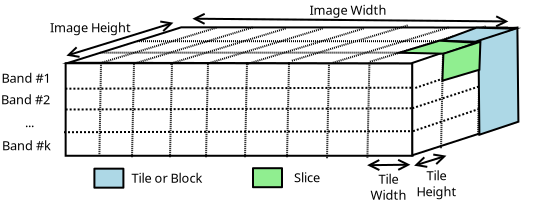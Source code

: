 <?xml version="1.0" encoding="UTF-8"?>
<dia:diagram xmlns:dia="http://www.lysator.liu.se/~alla/dia/">
  <dia:layer name="Background" visible="true">
    <dia:object type="Standard - Box" version="0" id="O0">
      <dia:attribute name="obj_pos">
        <dia:point val="5.87,10.447"/>
      </dia:attribute>
      <dia:attribute name="obj_bb">
        <dia:rectangle val="5.82,10.397;23.267,15.122"/>
      </dia:attribute>
      <dia:attribute name="elem_corner">
        <dia:point val="5.87,10.447"/>
      </dia:attribute>
      <dia:attribute name="elem_width">
        <dia:real val="17.346"/>
      </dia:attribute>
      <dia:attribute name="elem_height">
        <dia:real val="4.625"/>
      </dia:attribute>
      <dia:attribute name="show_background">
        <dia:boolean val="true"/>
      </dia:attribute>
    </dia:object>
    <dia:object type="Standard - Polygon" version="0" id="O1">
      <dia:attribute name="obj_pos">
        <dia:point val="23.2,10.35"/>
      </dia:attribute>
      <dia:attribute name="obj_bb">
        <dia:rectangle val="23.15,8.553;28.5,15.116"/>
      </dia:attribute>
      <dia:attribute name="poly_points">
        <dia:point val="23.2,10.35"/>
        <dia:point val="23.204,15.047"/>
        <dia:point val="28.45,13.35"/>
        <dia:point val="28.438,8.622"/>
      </dia:attribute>
      <dia:attribute name="show_background">
        <dia:boolean val="true"/>
      </dia:attribute>
    </dia:object>
    <dia:object type="Standard - Polygon" version="0" id="O2">
      <dia:attribute name="obj_pos">
        <dia:point val="11.65,8.65"/>
      </dia:attribute>
      <dia:attribute name="obj_bb">
        <dia:rectangle val="5.683,8.6;28.706,10.5"/>
      </dia:attribute>
      <dia:attribute name="poly_points">
        <dia:point val="11.65,8.65"/>
        <dia:point val="28.404,8.662"/>
        <dia:point val="23.15,10.45"/>
        <dia:point val="6.008,10.422"/>
      </dia:attribute>
      <dia:attribute name="show_background">
        <dia:boolean val="true"/>
      </dia:attribute>
    </dia:object>
    <dia:object type="Standard - Box" version="0" id="O3">
      <dia:attribute name="obj_pos">
        <dia:point val="28.493,8.525"/>
      </dia:attribute>
      <dia:attribute name="obj_bb">
        <dia:rectangle val="28.493,8.525;29.393,9"/>
      </dia:attribute>
      <dia:attribute name="elem_corner">
        <dia:point val="28.493,8.525"/>
      </dia:attribute>
      <dia:attribute name="elem_width">
        <dia:real val="0.9"/>
      </dia:attribute>
      <dia:attribute name="elem_height">
        <dia:real val="0.475"/>
      </dia:attribute>
      <dia:attribute name="border_width">
        <dia:real val="0"/>
      </dia:attribute>
      <dia:attribute name="border_color">
        <dia:color val="#ffffff"/>
      </dia:attribute>
      <dia:attribute name="show_background">
        <dia:boolean val="true"/>
      </dia:attribute>
      <dia:attribute name="corner_radius">
        <dia:real val="1.175e-39"/>
      </dia:attribute>
    </dia:object>
    <dia:object type="Standard - Box" version="0" id="O4">
      <dia:attribute name="obj_pos">
        <dia:point val="28.007,8.119"/>
      </dia:attribute>
      <dia:attribute name="obj_bb">
        <dia:rectangle val="28.007,8.119;28.907,8.594"/>
      </dia:attribute>
      <dia:attribute name="elem_corner">
        <dia:point val="28.007,8.119"/>
      </dia:attribute>
      <dia:attribute name="elem_width">
        <dia:real val="0.9"/>
      </dia:attribute>
      <dia:attribute name="elem_height">
        <dia:real val="0.475"/>
      </dia:attribute>
      <dia:attribute name="border_width">
        <dia:real val="0"/>
      </dia:attribute>
      <dia:attribute name="border_color">
        <dia:color val="#ffffff"/>
      </dia:attribute>
      <dia:attribute name="show_background">
        <dia:boolean val="true"/>
      </dia:attribute>
      <dia:attribute name="corner_radius">
        <dia:real val="1.175e-39"/>
      </dia:attribute>
    </dia:object>
    <dia:object type="Standard - Line" version="0" id="O5">
      <dia:attribute name="obj_pos">
        <dia:point val="5.858,11.719"/>
      </dia:attribute>
      <dia:attribute name="obj_bb">
        <dia:rectangle val="5.808,11.619;23.308,11.769"/>
      </dia:attribute>
      <dia:attribute name="conn_endpoints">
        <dia:point val="5.858,11.719"/>
        <dia:point val="23.258,11.669"/>
      </dia:attribute>
      <dia:attribute name="numcp">
        <dia:int val="1"/>
      </dia:attribute>
      <dia:attribute name="line_style">
        <dia:enum val="4"/>
      </dia:attribute>
    </dia:object>
    <dia:object type="Standard - Line" version="0" id="O6">
      <dia:attribute name="obj_pos">
        <dia:point val="5.87,12.759"/>
      </dia:attribute>
      <dia:attribute name="obj_bb">
        <dia:rectangle val="5.82,12.648;23.252,12.81"/>
      </dia:attribute>
      <dia:attribute name="conn_endpoints">
        <dia:point val="5.87,12.759"/>
        <dia:point val="23.202,12.698"/>
      </dia:attribute>
      <dia:attribute name="numcp">
        <dia:int val="1"/>
      </dia:attribute>
      <dia:attribute name="line_style">
        <dia:enum val="4"/>
      </dia:attribute>
      <dia:connections>
        <dia:connection handle="0" to="O0" connection="3"/>
        <dia:connection handle="1" to="O1" connection="1"/>
      </dia:connections>
    </dia:object>
    <dia:object type="Standard - Line" version="0" id="O7">
      <dia:attribute name="obj_pos">
        <dia:point val="5.788,13.894"/>
      </dia:attribute>
      <dia:attribute name="obj_bb">
        <dia:rectangle val="5.738,13.794;23.238,13.944"/>
      </dia:attribute>
      <dia:attribute name="conn_endpoints">
        <dia:point val="5.788,13.894"/>
        <dia:point val="23.188,13.844"/>
      </dia:attribute>
      <dia:attribute name="numcp">
        <dia:int val="1"/>
      </dia:attribute>
      <dia:attribute name="line_style">
        <dia:enum val="4"/>
      </dia:attribute>
    </dia:object>
    <dia:object type="Standard - Line" version="0" id="O8">
      <dia:attribute name="obj_pos">
        <dia:point val="23.238,13.844"/>
      </dia:attribute>
      <dia:attribute name="obj_bb">
        <dia:rectangle val="23.175,12.055;28.422,13.907"/>
      </dia:attribute>
      <dia:attribute name="conn_endpoints">
        <dia:point val="23.238,13.844"/>
        <dia:point val="28.358,12.119"/>
      </dia:attribute>
      <dia:attribute name="numcp">
        <dia:int val="1"/>
      </dia:attribute>
      <dia:attribute name="line_style">
        <dia:enum val="4"/>
      </dia:attribute>
    </dia:object>
    <dia:object type="Standard - Line" version="0" id="O9">
      <dia:attribute name="obj_pos">
        <dia:point val="23.202,12.698"/>
      </dia:attribute>
      <dia:attribute name="obj_bb">
        <dia:rectangle val="23.139,10.923;28.507,12.761"/>
      </dia:attribute>
      <dia:attribute name="conn_endpoints">
        <dia:point val="23.202,12.698"/>
        <dia:point val="28.444,10.986"/>
      </dia:attribute>
      <dia:attribute name="numcp">
        <dia:int val="1"/>
      </dia:attribute>
      <dia:attribute name="line_style">
        <dia:enum val="4"/>
      </dia:attribute>
      <dia:connections>
        <dia:connection handle="0" to="O1" connection="1"/>
        <dia:connection handle="1" to="O1" connection="5"/>
      </dia:connections>
    </dia:object>
    <dia:object type="Standard - Line" version="0" id="O10">
      <dia:attribute name="obj_pos">
        <dia:point val="23.352,11.682"/>
      </dia:attribute>
      <dia:attribute name="obj_bb">
        <dia:rectangle val="23.288,9.894;28.535,11.746"/>
      </dia:attribute>
      <dia:attribute name="conn_endpoints">
        <dia:point val="23.352,11.682"/>
        <dia:point val="28.471,9.957"/>
      </dia:attribute>
      <dia:attribute name="numcp">
        <dia:int val="1"/>
      </dia:attribute>
      <dia:attribute name="line_style">
        <dia:enum val="4"/>
      </dia:attribute>
    </dia:object>
    <dia:object type="Standard - Line" version="0" id="O11">
      <dia:attribute name="obj_pos">
        <dia:point val="21.058,10.419"/>
      </dia:attribute>
      <dia:attribute name="obj_bb">
        <dia:rectangle val="20.907,10.368;21.109,15.22"/>
      </dia:attribute>
      <dia:attribute name="conn_endpoints">
        <dia:point val="21.058,10.419"/>
        <dia:point val="20.958,15.169"/>
      </dia:attribute>
      <dia:attribute name="numcp">
        <dia:int val="1"/>
      </dia:attribute>
      <dia:attribute name="line_style">
        <dia:enum val="4"/>
      </dia:attribute>
      <dia:attribute name="dashlength">
        <dia:real val="0.5"/>
      </dia:attribute>
    </dia:object>
    <dia:object type="Standard - Line" version="0" id="O12">
      <dia:attribute name="obj_pos">
        <dia:point val="7.639,10.445"/>
      </dia:attribute>
      <dia:attribute name="obj_bb">
        <dia:rectangle val="7.507,10.394;7.69,15.07"/>
      </dia:attribute>
      <dia:attribute name="conn_endpoints">
        <dia:point val="7.639,10.445"/>
        <dia:point val="7.558,15.019"/>
      </dia:attribute>
      <dia:attribute name="numcp">
        <dia:int val="1"/>
      </dia:attribute>
      <dia:attribute name="line_style">
        <dia:enum val="4"/>
      </dia:attribute>
      <dia:attribute name="dashlength">
        <dia:real val="0.5"/>
      </dia:attribute>
    </dia:object>
    <dia:object type="Standard - Line" version="0" id="O13">
      <dia:attribute name="obj_pos">
        <dia:point val="9.289,10.395"/>
      </dia:attribute>
      <dia:attribute name="obj_bb">
        <dia:rectangle val="9.138,10.344;9.34,15.196"/>
      </dia:attribute>
      <dia:attribute name="conn_endpoints">
        <dia:point val="9.289,10.395"/>
        <dia:point val="9.189,15.145"/>
      </dia:attribute>
      <dia:attribute name="numcp">
        <dia:int val="1"/>
      </dia:attribute>
      <dia:attribute name="line_style">
        <dia:enum val="4"/>
      </dia:attribute>
      <dia:attribute name="dashlength">
        <dia:real val="0.5"/>
      </dia:attribute>
    </dia:object>
    <dia:object type="Standard - Line" version="0" id="O14">
      <dia:attribute name="obj_pos">
        <dia:point val="11.189,10.395"/>
      </dia:attribute>
      <dia:attribute name="obj_bb">
        <dia:rectangle val="11.038,10.344;11.24,15.196"/>
      </dia:attribute>
      <dia:attribute name="conn_endpoints">
        <dia:point val="11.189,10.395"/>
        <dia:point val="11.089,15.145"/>
      </dia:attribute>
      <dia:attribute name="numcp">
        <dia:int val="1"/>
      </dia:attribute>
      <dia:attribute name="line_style">
        <dia:enum val="4"/>
      </dia:attribute>
      <dia:attribute name="dashlength">
        <dia:real val="0.5"/>
      </dia:attribute>
    </dia:object>
    <dia:object type="Standard - Line" version="0" id="O15">
      <dia:attribute name="obj_pos">
        <dia:point val="12.989,10.395"/>
      </dia:attribute>
      <dia:attribute name="obj_bb">
        <dia:rectangle val="12.838,10.344;13.04,15.196"/>
      </dia:attribute>
      <dia:attribute name="conn_endpoints">
        <dia:point val="12.989,10.395"/>
        <dia:point val="12.889,15.145"/>
      </dia:attribute>
      <dia:attribute name="numcp">
        <dia:int val="1"/>
      </dia:attribute>
      <dia:attribute name="line_style">
        <dia:enum val="4"/>
      </dia:attribute>
      <dia:attribute name="dashlength">
        <dia:real val="0.5"/>
      </dia:attribute>
    </dia:object>
    <dia:object type="Standard - Line" version="0" id="O16">
      <dia:attribute name="obj_pos">
        <dia:point val="14.939,10.395"/>
      </dia:attribute>
      <dia:attribute name="obj_bb">
        <dia:rectangle val="14.788,10.344;14.99,15.196"/>
      </dia:attribute>
      <dia:attribute name="conn_endpoints">
        <dia:point val="14.939,10.395"/>
        <dia:point val="14.839,15.145"/>
      </dia:attribute>
      <dia:attribute name="numcp">
        <dia:int val="1"/>
      </dia:attribute>
      <dia:attribute name="line_style">
        <dia:enum val="4"/>
      </dia:attribute>
      <dia:attribute name="dashlength">
        <dia:real val="0.5"/>
      </dia:attribute>
    </dia:object>
    <dia:object type="Standard - Line" version="0" id="O17">
      <dia:attribute name="obj_pos">
        <dia:point val="17.039,10.395"/>
      </dia:attribute>
      <dia:attribute name="obj_bb">
        <dia:rectangle val="16.888,10.344;17.09,15.196"/>
      </dia:attribute>
      <dia:attribute name="conn_endpoints">
        <dia:point val="17.039,10.395"/>
        <dia:point val="16.939,15.145"/>
      </dia:attribute>
      <dia:attribute name="numcp">
        <dia:int val="1"/>
      </dia:attribute>
      <dia:attribute name="line_style">
        <dia:enum val="4"/>
      </dia:attribute>
      <dia:attribute name="dashlength">
        <dia:real val="0.5"/>
      </dia:attribute>
    </dia:object>
    <dia:object type="Standard - Line" version="0" id="O18">
      <dia:attribute name="obj_pos">
        <dia:point val="19.039,10.445"/>
      </dia:attribute>
      <dia:attribute name="obj_bb">
        <dia:rectangle val="18.888,10.394;19.09,15.246"/>
      </dia:attribute>
      <dia:attribute name="conn_endpoints">
        <dia:point val="19.039,10.445"/>
        <dia:point val="18.939,15.195"/>
      </dia:attribute>
      <dia:attribute name="numcp">
        <dia:int val="1"/>
      </dia:attribute>
      <dia:attribute name="line_style">
        <dia:enum val="4"/>
      </dia:attribute>
      <dia:attribute name="dashlength">
        <dia:real val="0.5"/>
      </dia:attribute>
    </dia:object>
    <dia:object type="Standard - Line" version="0" id="O19">
      <dia:attribute name="obj_pos">
        <dia:point val="24.739,9.945"/>
      </dia:attribute>
      <dia:attribute name="obj_bb">
        <dia:rectangle val="24.588,9.894;24.79,14.746"/>
      </dia:attribute>
      <dia:attribute name="conn_endpoints">
        <dia:point val="24.739,9.945"/>
        <dia:point val="24.639,14.695"/>
      </dia:attribute>
      <dia:attribute name="numcp">
        <dia:int val="1"/>
      </dia:attribute>
      <dia:attribute name="line_style">
        <dia:enum val="4"/>
      </dia:attribute>
      <dia:attribute name="dashlength">
        <dia:real val="0.5"/>
      </dia:attribute>
    </dia:object>
    <dia:object type="Standard - Line" version="0" id="O20">
      <dia:attribute name="obj_pos">
        <dia:point val="26.589,9.245"/>
      </dia:attribute>
      <dia:attribute name="obj_bb">
        <dia:rectangle val="26.438,9.194;26.64,14.046"/>
      </dia:attribute>
      <dia:attribute name="conn_endpoints">
        <dia:point val="26.589,9.245"/>
        <dia:point val="26.489,13.995"/>
      </dia:attribute>
      <dia:attribute name="numcp">
        <dia:int val="1"/>
      </dia:attribute>
      <dia:attribute name="line_style">
        <dia:enum val="4"/>
      </dia:attribute>
      <dia:attribute name="dashlength">
        <dia:real val="0.5"/>
      </dia:attribute>
    </dia:object>
    <dia:object type="Standard - Line" version="0" id="O21">
      <dia:attribute name="obj_pos">
        <dia:point val="13.408,8.669"/>
      </dia:attribute>
      <dia:attribute name="obj_bb">
        <dia:rectangle val="7.527,8.606;13.471,10.507"/>
      </dia:attribute>
      <dia:attribute name="conn_endpoints">
        <dia:point val="13.408,8.669"/>
        <dia:point val="7.589,10.445"/>
      </dia:attribute>
      <dia:attribute name="numcp">
        <dia:int val="1"/>
      </dia:attribute>
      <dia:attribute name="line_style">
        <dia:enum val="4"/>
      </dia:attribute>
      <dia:attribute name="dashlength">
        <dia:real val="0.5"/>
      </dia:attribute>
    </dia:object>
    <dia:object type="Standard - Line" version="0" id="O22">
      <dia:attribute name="obj_pos">
        <dia:point val="24.658,9.919"/>
      </dia:attribute>
      <dia:attribute name="obj_bb">
        <dia:rectangle val="7.508,9.869;24.708,9.969"/>
      </dia:attribute>
      <dia:attribute name="conn_endpoints">
        <dia:point val="24.658,9.919"/>
        <dia:point val="7.558,9.919"/>
      </dia:attribute>
      <dia:attribute name="numcp">
        <dia:int val="1"/>
      </dia:attribute>
      <dia:attribute name="line_style">
        <dia:enum val="4"/>
      </dia:attribute>
      <dia:attribute name="dashlength">
        <dia:real val="0.5"/>
      </dia:attribute>
    </dia:object>
    <dia:object type="Standard - Line" version="0" id="O23">
      <dia:attribute name="obj_pos">
        <dia:point val="15.22,8.656"/>
      </dia:attribute>
      <dia:attribute name="obj_bb">
        <dia:rectangle val="9.338,8.594;15.282,10.495"/>
      </dia:attribute>
      <dia:attribute name="conn_endpoints">
        <dia:point val="15.22,8.656"/>
        <dia:point val="9.401,10.432"/>
      </dia:attribute>
      <dia:attribute name="numcp">
        <dia:int val="1"/>
      </dia:attribute>
      <dia:attribute name="line_style">
        <dia:enum val="4"/>
      </dia:attribute>
      <dia:attribute name="dashlength">
        <dia:real val="0.5"/>
      </dia:attribute>
    </dia:object>
    <dia:object type="Standard - Line" version="0" id="O24">
      <dia:attribute name="obj_pos">
        <dia:point val="16.87,8.706"/>
      </dia:attribute>
      <dia:attribute name="obj_bb">
        <dia:rectangle val="10.988,8.644;16.932,10.545"/>
      </dia:attribute>
      <dia:attribute name="conn_endpoints">
        <dia:point val="16.87,8.706"/>
        <dia:point val="11.051,10.482"/>
      </dia:attribute>
      <dia:attribute name="numcp">
        <dia:int val="1"/>
      </dia:attribute>
      <dia:attribute name="line_style">
        <dia:enum val="4"/>
      </dia:attribute>
      <dia:attribute name="dashlength">
        <dia:real val="0.5"/>
      </dia:attribute>
    </dia:object>
    <dia:object type="Standard - Line" version="0" id="O25">
      <dia:attribute name="obj_pos">
        <dia:point val="18.72,8.706"/>
      </dia:attribute>
      <dia:attribute name="obj_bb">
        <dia:rectangle val="12.838,8.644;18.782,10.545"/>
      </dia:attribute>
      <dia:attribute name="conn_endpoints">
        <dia:point val="18.72,8.706"/>
        <dia:point val="12.901,10.482"/>
      </dia:attribute>
      <dia:attribute name="numcp">
        <dia:int val="1"/>
      </dia:attribute>
      <dia:attribute name="line_style">
        <dia:enum val="4"/>
      </dia:attribute>
      <dia:attribute name="dashlength">
        <dia:real val="0.5"/>
      </dia:attribute>
    </dia:object>
    <dia:object type="Standard - Line" version="0" id="O26">
      <dia:attribute name="obj_pos">
        <dia:point val="20.77,8.706"/>
      </dia:attribute>
      <dia:attribute name="obj_bb">
        <dia:rectangle val="14.888,8.644;20.832,10.545"/>
      </dia:attribute>
      <dia:attribute name="conn_endpoints">
        <dia:point val="20.77,8.706"/>
        <dia:point val="14.951,10.482"/>
      </dia:attribute>
      <dia:attribute name="numcp">
        <dia:int val="1"/>
      </dia:attribute>
      <dia:attribute name="line_style">
        <dia:enum val="4"/>
      </dia:attribute>
      <dia:attribute name="dashlength">
        <dia:real val="0.5"/>
      </dia:attribute>
    </dia:object>
    <dia:object type="Standard - Line" version="0" id="O27">
      <dia:attribute name="obj_pos">
        <dia:point val="22.97,8.556"/>
      </dia:attribute>
      <dia:attribute name="obj_bb">
        <dia:rectangle val="17.088,8.494;23.032,10.395"/>
      </dia:attribute>
      <dia:attribute name="conn_endpoints">
        <dia:point val="22.97,8.556"/>
        <dia:point val="17.151,10.332"/>
      </dia:attribute>
      <dia:attribute name="numcp">
        <dia:int val="1"/>
      </dia:attribute>
      <dia:attribute name="line_style">
        <dia:enum val="4"/>
      </dia:attribute>
      <dia:attribute name="dashlength">
        <dia:real val="0.5"/>
      </dia:attribute>
    </dia:object>
    <dia:object type="Standard - Line" version="0" id="O28">
      <dia:attribute name="obj_pos">
        <dia:point val="25.02,8.656"/>
      </dia:attribute>
      <dia:attribute name="obj_bb">
        <dia:rectangle val="19.138,8.594;25.082,10.495"/>
      </dia:attribute>
      <dia:attribute name="conn_endpoints">
        <dia:point val="25.02,8.656"/>
        <dia:point val="19.201,10.432"/>
      </dia:attribute>
      <dia:attribute name="numcp">
        <dia:int val="1"/>
      </dia:attribute>
      <dia:attribute name="line_style">
        <dia:enum val="4"/>
      </dia:attribute>
      <dia:attribute name="dashlength">
        <dia:real val="0.5"/>
      </dia:attribute>
    </dia:object>
    <dia:object type="Standard - Line" version="0" id="O29">
      <dia:attribute name="obj_pos">
        <dia:point val="26.87,8.606"/>
      </dia:attribute>
      <dia:attribute name="obj_bb">
        <dia:rectangle val="20.988,8.544;26.932,10.445"/>
      </dia:attribute>
      <dia:attribute name="conn_endpoints">
        <dia:point val="26.87,8.606"/>
        <dia:point val="21.051,10.382"/>
      </dia:attribute>
      <dia:attribute name="numcp">
        <dia:int val="1"/>
      </dia:attribute>
      <dia:attribute name="line_style">
        <dia:enum val="4"/>
      </dia:attribute>
      <dia:attribute name="dashlength">
        <dia:real val="0.5"/>
      </dia:attribute>
    </dia:object>
    <dia:object type="Standard - Line" version="0" id="O30">
      <dia:attribute name="obj_pos">
        <dia:point val="26.488,9.344"/>
      </dia:attribute>
      <dia:attribute name="obj_bb">
        <dia:rectangle val="9.338,9.294;26.538,9.394"/>
      </dia:attribute>
      <dia:attribute name="conn_endpoints">
        <dia:point val="26.488,9.344"/>
        <dia:point val="9.388,9.344"/>
      </dia:attribute>
      <dia:attribute name="numcp">
        <dia:int val="1"/>
      </dia:attribute>
      <dia:attribute name="line_style">
        <dia:enum val="4"/>
      </dia:attribute>
      <dia:attribute name="dashlength">
        <dia:real val="0.5"/>
      </dia:attribute>
    </dia:object>
    <dia:object type="Standard - Text" version="1" id="O31">
      <dia:attribute name="obj_pos">
        <dia:point val="2.658,11.419"/>
      </dia:attribute>
      <dia:attribute name="obj_bb">
        <dia:rectangle val="2.658,10.851;5.376,11.854"/>
      </dia:attribute>
      <dia:attribute name="text">
        <dia:composite type="text">
          <dia:attribute name="string">
            <dia:string>#Band #1#</dia:string>
          </dia:attribute>
          <dia:attribute name="font">
            <dia:font family="sans" style="0" name="Helvetica"/>
          </dia:attribute>
          <dia:attribute name="height">
            <dia:real val="0.8"/>
          </dia:attribute>
          <dia:attribute name="pos">
            <dia:point val="2.658,11.419"/>
          </dia:attribute>
          <dia:attribute name="color">
            <dia:color val="#000000"/>
          </dia:attribute>
          <dia:attribute name="alignment">
            <dia:enum val="0"/>
          </dia:attribute>
        </dia:composite>
      </dia:attribute>
      <dia:attribute name="valign">
        <dia:enum val="3"/>
      </dia:attribute>
    </dia:object>
    <dia:object type="Standard - Text" version="1" id="O32">
      <dia:attribute name="obj_pos">
        <dia:point val="2.638,12.494"/>
      </dia:attribute>
      <dia:attribute name="obj_bb">
        <dia:rectangle val="2.638,11.926;5.356,12.929"/>
      </dia:attribute>
      <dia:attribute name="text">
        <dia:composite type="text">
          <dia:attribute name="string">
            <dia:string>#Band #2#</dia:string>
          </dia:attribute>
          <dia:attribute name="font">
            <dia:font family="sans" style="0" name="Helvetica"/>
          </dia:attribute>
          <dia:attribute name="height">
            <dia:real val="0.8"/>
          </dia:attribute>
          <dia:attribute name="pos">
            <dia:point val="2.638,12.494"/>
          </dia:attribute>
          <dia:attribute name="color">
            <dia:color val="#000000"/>
          </dia:attribute>
          <dia:attribute name="alignment">
            <dia:enum val="0"/>
          </dia:attribute>
        </dia:composite>
      </dia:attribute>
      <dia:attribute name="valign">
        <dia:enum val="3"/>
      </dia:attribute>
    </dia:object>
    <dia:object type="Standard - Text" version="1" id="O33">
      <dia:attribute name="obj_pos">
        <dia:point val="2.688,14.794"/>
      </dia:attribute>
      <dia:attribute name="obj_bb">
        <dia:rectangle val="2.688,14.226;5.356,15.229"/>
      </dia:attribute>
      <dia:attribute name="text">
        <dia:composite type="text">
          <dia:attribute name="string">
            <dia:string>#Band #k#</dia:string>
          </dia:attribute>
          <dia:attribute name="font">
            <dia:font family="sans" style="0" name="Helvetica"/>
          </dia:attribute>
          <dia:attribute name="height">
            <dia:real val="0.8"/>
          </dia:attribute>
          <dia:attribute name="pos">
            <dia:point val="2.688,14.794"/>
          </dia:attribute>
          <dia:attribute name="color">
            <dia:color val="#000000"/>
          </dia:attribute>
          <dia:attribute name="alignment">
            <dia:enum val="0"/>
          </dia:attribute>
        </dia:composite>
      </dia:attribute>
      <dia:attribute name="valign">
        <dia:enum val="3"/>
      </dia:attribute>
    </dia:object>
    <dia:object type="Standard - Text" version="1" id="O34">
      <dia:attribute name="obj_pos">
        <dia:point val="3.838,13.644"/>
      </dia:attribute>
      <dia:attribute name="obj_bb">
        <dia:rectangle val="3.838,13.076;4.456,14.079"/>
      </dia:attribute>
      <dia:attribute name="text">
        <dia:composite type="text">
          <dia:attribute name="string">
            <dia:string>#...#</dia:string>
          </dia:attribute>
          <dia:attribute name="font">
            <dia:font family="sans" style="0" name="Helvetica"/>
          </dia:attribute>
          <dia:attribute name="height">
            <dia:real val="0.8"/>
          </dia:attribute>
          <dia:attribute name="pos">
            <dia:point val="3.838,13.644"/>
          </dia:attribute>
          <dia:attribute name="color">
            <dia:color val="#000000"/>
          </dia:attribute>
          <dia:attribute name="alignment">
            <dia:enum val="0"/>
          </dia:attribute>
        </dia:composite>
      </dia:attribute>
      <dia:attribute name="valign">
        <dia:enum val="3"/>
      </dia:attribute>
    </dia:object>
    <dia:object type="Standard - Polygon" version="0" id="O35">
      <dia:attribute name="obj_pos">
        <dia:point val="26.508,9.269"/>
      </dia:attribute>
      <dia:attribute name="obj_bb">
        <dia:rectangle val="26.458,8.601;28.559,14.088"/>
      </dia:attribute>
      <dia:attribute name="poly_points">
        <dia:point val="26.508,9.269"/>
        <dia:point val="28.458,8.669"/>
        <dia:point val="28.508,13.369"/>
        <dia:point val="26.558,14.019"/>
      </dia:attribute>
      <dia:attribute name="inner_color">
        <dia:color val="#add8e6"/>
      </dia:attribute>
      <dia:attribute name="show_background">
        <dia:boolean val="true"/>
      </dia:attribute>
    </dia:object>
    <dia:object type="Standard - Polygon" version="0" id="O36">
      <dia:attribute name="obj_pos">
        <dia:point val="26.408,8.669"/>
      </dia:attribute>
      <dia:attribute name="obj_bb">
        <dia:rectangle val="24.4,8.619;28.651,9.419"/>
      </dia:attribute>
      <dia:attribute name="poly_points">
        <dia:point val="26.408,8.669"/>
        <dia:point val="28.358,8.719"/>
        <dia:point val="26.358,9.369"/>
        <dia:point val="24.658,9.319"/>
      </dia:attribute>
      <dia:attribute name="inner_color">
        <dia:color val="#add8e6"/>
      </dia:attribute>
      <dia:attribute name="show_background">
        <dia:boolean val="true"/>
      </dia:attribute>
    </dia:object>
    <dia:object type="Standard - Box" version="0" id="O37">
      <dia:attribute name="obj_pos">
        <dia:point val="7.308,15.719"/>
      </dia:attribute>
      <dia:attribute name="obj_bb">
        <dia:rectangle val="7.258,15.669;8.808,16.719"/>
      </dia:attribute>
      <dia:attribute name="elem_corner">
        <dia:point val="7.308,15.719"/>
      </dia:attribute>
      <dia:attribute name="elem_width">
        <dia:real val="1.45"/>
      </dia:attribute>
      <dia:attribute name="elem_height">
        <dia:real val="0.95"/>
      </dia:attribute>
      <dia:attribute name="inner_color">
        <dia:color val="#add8e6"/>
      </dia:attribute>
      <dia:attribute name="show_background">
        <dia:boolean val="true"/>
      </dia:attribute>
      <dia:attribute name="corner_radius">
        <dia:real val="1.175e-39"/>
      </dia:attribute>
    </dia:object>
    <dia:object type="Standard - Text" version="1" id="O38">
      <dia:attribute name="obj_pos">
        <dia:point val="9.158,16.419"/>
      </dia:attribute>
      <dia:attribute name="obj_bb">
        <dia:rectangle val="9.158,15.851;12.909,16.854"/>
      </dia:attribute>
      <dia:attribute name="text">
        <dia:composite type="text">
          <dia:attribute name="string">
            <dia:string>#Tile or Block#</dia:string>
          </dia:attribute>
          <dia:attribute name="font">
            <dia:font family="sans" style="0" name="Helvetica"/>
          </dia:attribute>
          <dia:attribute name="height">
            <dia:real val="0.8"/>
          </dia:attribute>
          <dia:attribute name="pos">
            <dia:point val="9.158,16.419"/>
          </dia:attribute>
          <dia:attribute name="color">
            <dia:color val="#000000"/>
          </dia:attribute>
          <dia:attribute name="alignment">
            <dia:enum val="0"/>
          </dia:attribute>
        </dia:composite>
      </dia:attribute>
      <dia:attribute name="valign">
        <dia:enum val="3"/>
      </dia:attribute>
    </dia:object>
    <dia:object type="Standard - Polygon" version="0" id="O39">
      <dia:attribute name="obj_pos">
        <dia:point val="22.558,9.919"/>
      </dia:attribute>
      <dia:attribute name="obj_bb">
        <dia:rectangle val="22.241,9.268;26.667,10.019"/>
      </dia:attribute>
      <dia:attribute name="poly_points">
        <dia:point val="22.558,9.919"/>
        <dia:point val="24.808,9.969"/>
        <dia:point val="26.408,9.419"/>
        <dia:point val="24.558,9.319"/>
      </dia:attribute>
      <dia:attribute name="inner_color">
        <dia:color val="#90ee90"/>
      </dia:attribute>
      <dia:attribute name="show_background">
        <dia:boolean val="true"/>
      </dia:attribute>
    </dia:object>
    <dia:object type="Standard - Polygon" version="0" id="O40">
      <dia:attribute name="obj_pos">
        <dia:point val="24.758,9.969"/>
      </dia:attribute>
      <dia:attribute name="obj_bb">
        <dia:rectangle val="24.656,9.299;26.661,11.386"/>
      </dia:attribute>
      <dia:attribute name="poly_points">
        <dia:point val="24.758,9.969"/>
        <dia:point val="26.608,9.369"/>
        <dia:point val="26.558,10.769"/>
        <dia:point val="24.708,11.319"/>
      </dia:attribute>
      <dia:attribute name="inner_color">
        <dia:color val="#90ee90"/>
      </dia:attribute>
      <dia:attribute name="show_background">
        <dia:boolean val="true"/>
      </dia:attribute>
    </dia:object>
    <dia:object type="Standard - Box" version="0" id="O41">
      <dia:attribute name="obj_pos">
        <dia:point val="15.238,15.694"/>
      </dia:attribute>
      <dia:attribute name="obj_bb">
        <dia:rectangle val="15.188,15.644;16.738,16.694"/>
      </dia:attribute>
      <dia:attribute name="elem_corner">
        <dia:point val="15.238,15.694"/>
      </dia:attribute>
      <dia:attribute name="elem_width">
        <dia:real val="1.45"/>
      </dia:attribute>
      <dia:attribute name="elem_height">
        <dia:real val="0.95"/>
      </dia:attribute>
      <dia:attribute name="inner_color">
        <dia:color val="#90ee90"/>
      </dia:attribute>
      <dia:attribute name="show_background">
        <dia:boolean val="true"/>
      </dia:attribute>
      <dia:attribute name="corner_radius">
        <dia:real val="1.175e-39"/>
      </dia:attribute>
    </dia:object>
    <dia:object type="Standard - Text" version="1" id="O42">
      <dia:attribute name="obj_pos">
        <dia:point val="17.288,16.394"/>
      </dia:attribute>
      <dia:attribute name="obj_bb">
        <dia:rectangle val="17.288,15.826;18.756,16.829"/>
      </dia:attribute>
      <dia:attribute name="text">
        <dia:composite type="text">
          <dia:attribute name="string">
            <dia:string>#Slice#</dia:string>
          </dia:attribute>
          <dia:attribute name="font">
            <dia:font family="sans" style="0" name="Helvetica"/>
          </dia:attribute>
          <dia:attribute name="height">
            <dia:real val="0.8"/>
          </dia:attribute>
          <dia:attribute name="pos">
            <dia:point val="17.288,16.394"/>
          </dia:attribute>
          <dia:attribute name="color">
            <dia:color val="#000000"/>
          </dia:attribute>
          <dia:attribute name="alignment">
            <dia:enum val="0"/>
          </dia:attribute>
        </dia:composite>
      </dia:attribute>
      <dia:attribute name="valign">
        <dia:enum val="3"/>
      </dia:attribute>
    </dia:object>
    <dia:object type="Standard - Line" version="0" id="O43">
      <dia:attribute name="obj_pos">
        <dia:point val="12.208,8.219"/>
      </dia:attribute>
      <dia:attribute name="obj_bb">
        <dia:rectangle val="12.154,7.718;28.061,8.857"/>
      </dia:attribute>
      <dia:attribute name="conn_endpoints">
        <dia:point val="12.208,8.219"/>
        <dia:point val="28.007,8.356"/>
      </dia:attribute>
      <dia:attribute name="numcp">
        <dia:int val="1"/>
      </dia:attribute>
      <dia:attribute name="start_arrow">
        <dia:enum val="1"/>
      </dia:attribute>
      <dia:attribute name="start_arrow_length">
        <dia:real val="0.5"/>
      </dia:attribute>
      <dia:attribute name="start_arrow_width">
        <dia:real val="0.5"/>
      </dia:attribute>
      <dia:attribute name="end_arrow">
        <dia:enum val="1"/>
      </dia:attribute>
      <dia:attribute name="end_arrow_length">
        <dia:real val="0.5"/>
      </dia:attribute>
      <dia:attribute name="end_arrow_width">
        <dia:real val="0.5"/>
      </dia:attribute>
      <dia:connections>
        <dia:connection handle="1" to="O4" connection="3"/>
      </dia:connections>
    </dia:object>
    <dia:object type="Standard - Text" version="1" id="O44">
      <dia:attribute name="obj_pos">
        <dia:point val="18.058,8.019"/>
      </dia:attribute>
      <dia:attribute name="obj_bb">
        <dia:rectangle val="18.058,7.451;21.913,8.454"/>
      </dia:attribute>
      <dia:attribute name="text">
        <dia:composite type="text">
          <dia:attribute name="string">
            <dia:string>#Image Width#</dia:string>
          </dia:attribute>
          <dia:attribute name="font">
            <dia:font family="sans" style="0" name="Helvetica"/>
          </dia:attribute>
          <dia:attribute name="height">
            <dia:real val="0.8"/>
          </dia:attribute>
          <dia:attribute name="pos">
            <dia:point val="18.058,8.019"/>
          </dia:attribute>
          <dia:attribute name="color">
            <dia:color val="#000000"/>
          </dia:attribute>
          <dia:attribute name="alignment">
            <dia:enum val="0"/>
          </dia:attribute>
        </dia:composite>
      </dia:attribute>
      <dia:attribute name="valign">
        <dia:enum val="3"/>
      </dia:attribute>
    </dia:object>
    <dia:object type="Standard - Line" version="0" id="O45">
      <dia:attribute name="obj_pos">
        <dia:point val="5.908,10.069"/>
      </dia:attribute>
      <dia:attribute name="obj_bb">
        <dia:rectangle val="5.713,7.926;11.454,10.561"/>
      </dia:attribute>
      <dia:attribute name="conn_endpoints">
        <dia:point val="5.908,10.069"/>
        <dia:point val="11.258,8.419"/>
      </dia:attribute>
      <dia:attribute name="numcp">
        <dia:int val="1"/>
      </dia:attribute>
      <dia:attribute name="start_arrow">
        <dia:enum val="1"/>
      </dia:attribute>
      <dia:attribute name="start_arrow_length">
        <dia:real val="0.5"/>
      </dia:attribute>
      <dia:attribute name="start_arrow_width">
        <dia:real val="0.5"/>
      </dia:attribute>
      <dia:attribute name="end_arrow">
        <dia:enum val="1"/>
      </dia:attribute>
      <dia:attribute name="end_arrow_length">
        <dia:real val="0.5"/>
      </dia:attribute>
      <dia:attribute name="end_arrow_width">
        <dia:real val="0.5"/>
      </dia:attribute>
    </dia:object>
    <dia:object type="Standard - Text" version="1" id="O46">
      <dia:attribute name="obj_pos">
        <dia:point val="5.088,8.894"/>
      </dia:attribute>
      <dia:attribute name="obj_bb">
        <dia:rectangle val="5.088,8.326;9.256,9.329"/>
      </dia:attribute>
      <dia:attribute name="text">
        <dia:composite type="text">
          <dia:attribute name="string">
            <dia:string>#Image Height#</dia:string>
          </dia:attribute>
          <dia:attribute name="font">
            <dia:font family="sans" style="0" name="Helvetica"/>
          </dia:attribute>
          <dia:attribute name="height">
            <dia:real val="0.8"/>
          </dia:attribute>
          <dia:attribute name="pos">
            <dia:point val="5.088,8.894"/>
          </dia:attribute>
          <dia:attribute name="color">
            <dia:color val="#000000"/>
          </dia:attribute>
          <dia:attribute name="alignment">
            <dia:enum val="0"/>
          </dia:attribute>
        </dia:composite>
      </dia:attribute>
      <dia:attribute name="valign">
        <dia:enum val="3"/>
      </dia:attribute>
    </dia:object>
    <dia:object type="Standard - Line" version="0" id="O47">
      <dia:attribute name="obj_pos">
        <dia:point val="20.943,15.544"/>
      </dia:attribute>
      <dia:attribute name="obj_bb">
        <dia:rectangle val="20.887,15.018;23.164,16.045"/>
      </dia:attribute>
      <dia:attribute name="conn_endpoints">
        <dia:point val="20.943,15.544"/>
        <dia:point val="23.108,15.519"/>
      </dia:attribute>
      <dia:attribute name="numcp">
        <dia:int val="1"/>
      </dia:attribute>
      <dia:attribute name="start_arrow">
        <dia:enum val="1"/>
      </dia:attribute>
      <dia:attribute name="start_arrow_length">
        <dia:real val="0.5"/>
      </dia:attribute>
      <dia:attribute name="start_arrow_width">
        <dia:real val="0.5"/>
      </dia:attribute>
      <dia:attribute name="end_arrow">
        <dia:enum val="1"/>
      </dia:attribute>
      <dia:attribute name="end_arrow_length">
        <dia:real val="0.5"/>
      </dia:attribute>
      <dia:attribute name="end_arrow_width">
        <dia:real val="0.5"/>
      </dia:attribute>
    </dia:object>
    <dia:object type="Standard - Line" version="0" id="O48">
      <dia:attribute name="obj_pos">
        <dia:point val="23.294,15.57"/>
      </dia:attribute>
      <dia:attribute name="obj_bb">
        <dia:rectangle val="23.098,14.576;25.104,16.062"/>
      </dia:attribute>
      <dia:attribute name="conn_endpoints">
        <dia:point val="23.294,15.57"/>
        <dia:point val="24.909,15.069"/>
      </dia:attribute>
      <dia:attribute name="numcp">
        <dia:int val="1"/>
      </dia:attribute>
      <dia:attribute name="start_arrow">
        <dia:enum val="1"/>
      </dia:attribute>
      <dia:attribute name="start_arrow_length">
        <dia:real val="0.5"/>
      </dia:attribute>
      <dia:attribute name="start_arrow_width">
        <dia:real val="0.5"/>
      </dia:attribute>
      <dia:attribute name="end_arrow">
        <dia:enum val="1"/>
      </dia:attribute>
      <dia:attribute name="end_arrow_length">
        <dia:real val="0.5"/>
      </dia:attribute>
      <dia:attribute name="end_arrow_width">
        <dia:real val="0.5"/>
      </dia:attribute>
    </dia:object>
    <dia:object type="Standard - Text" version="1" id="O49">
      <dia:attribute name="obj_pos">
        <dia:point val="22.009,16.469"/>
      </dia:attribute>
      <dia:attribute name="obj_bb">
        <dia:rectangle val="21.14,15.901;22.895,17.704"/>
      </dia:attribute>
      <dia:attribute name="text">
        <dia:composite type="text">
          <dia:attribute name="string">
            <dia:string>#Tile
Width#</dia:string>
          </dia:attribute>
          <dia:attribute name="font">
            <dia:font family="sans" style="0" name="Helvetica"/>
          </dia:attribute>
          <dia:attribute name="height">
            <dia:real val="0.8"/>
          </dia:attribute>
          <dia:attribute name="pos">
            <dia:point val="22.009,16.469"/>
          </dia:attribute>
          <dia:attribute name="color">
            <dia:color val="#000000"/>
          </dia:attribute>
          <dia:attribute name="alignment">
            <dia:enum val="1"/>
          </dia:attribute>
        </dia:composite>
      </dia:attribute>
      <dia:attribute name="valign">
        <dia:enum val="3"/>
      </dia:attribute>
    </dia:object>
    <dia:object type="Standard - Text" version="1" id="O50">
      <dia:attribute name="obj_pos">
        <dia:point val="24.407,16.294"/>
      </dia:attribute>
      <dia:attribute name="obj_bb">
        <dia:rectangle val="23.382,15.726;25.45,17.529"/>
      </dia:attribute>
      <dia:attribute name="text">
        <dia:composite type="text">
          <dia:attribute name="string">
            <dia:string>#Tile
Height#</dia:string>
          </dia:attribute>
          <dia:attribute name="font">
            <dia:font family="sans" style="0" name="Helvetica"/>
          </dia:attribute>
          <dia:attribute name="height">
            <dia:real val="0.8"/>
          </dia:attribute>
          <dia:attribute name="pos">
            <dia:point val="24.407,16.294"/>
          </dia:attribute>
          <dia:attribute name="color">
            <dia:color val="#000000"/>
          </dia:attribute>
          <dia:attribute name="alignment">
            <dia:enum val="1"/>
          </dia:attribute>
        </dia:composite>
      </dia:attribute>
      <dia:attribute name="valign">
        <dia:enum val="3"/>
      </dia:attribute>
    </dia:object>
  </dia:layer>
</dia:diagram>
